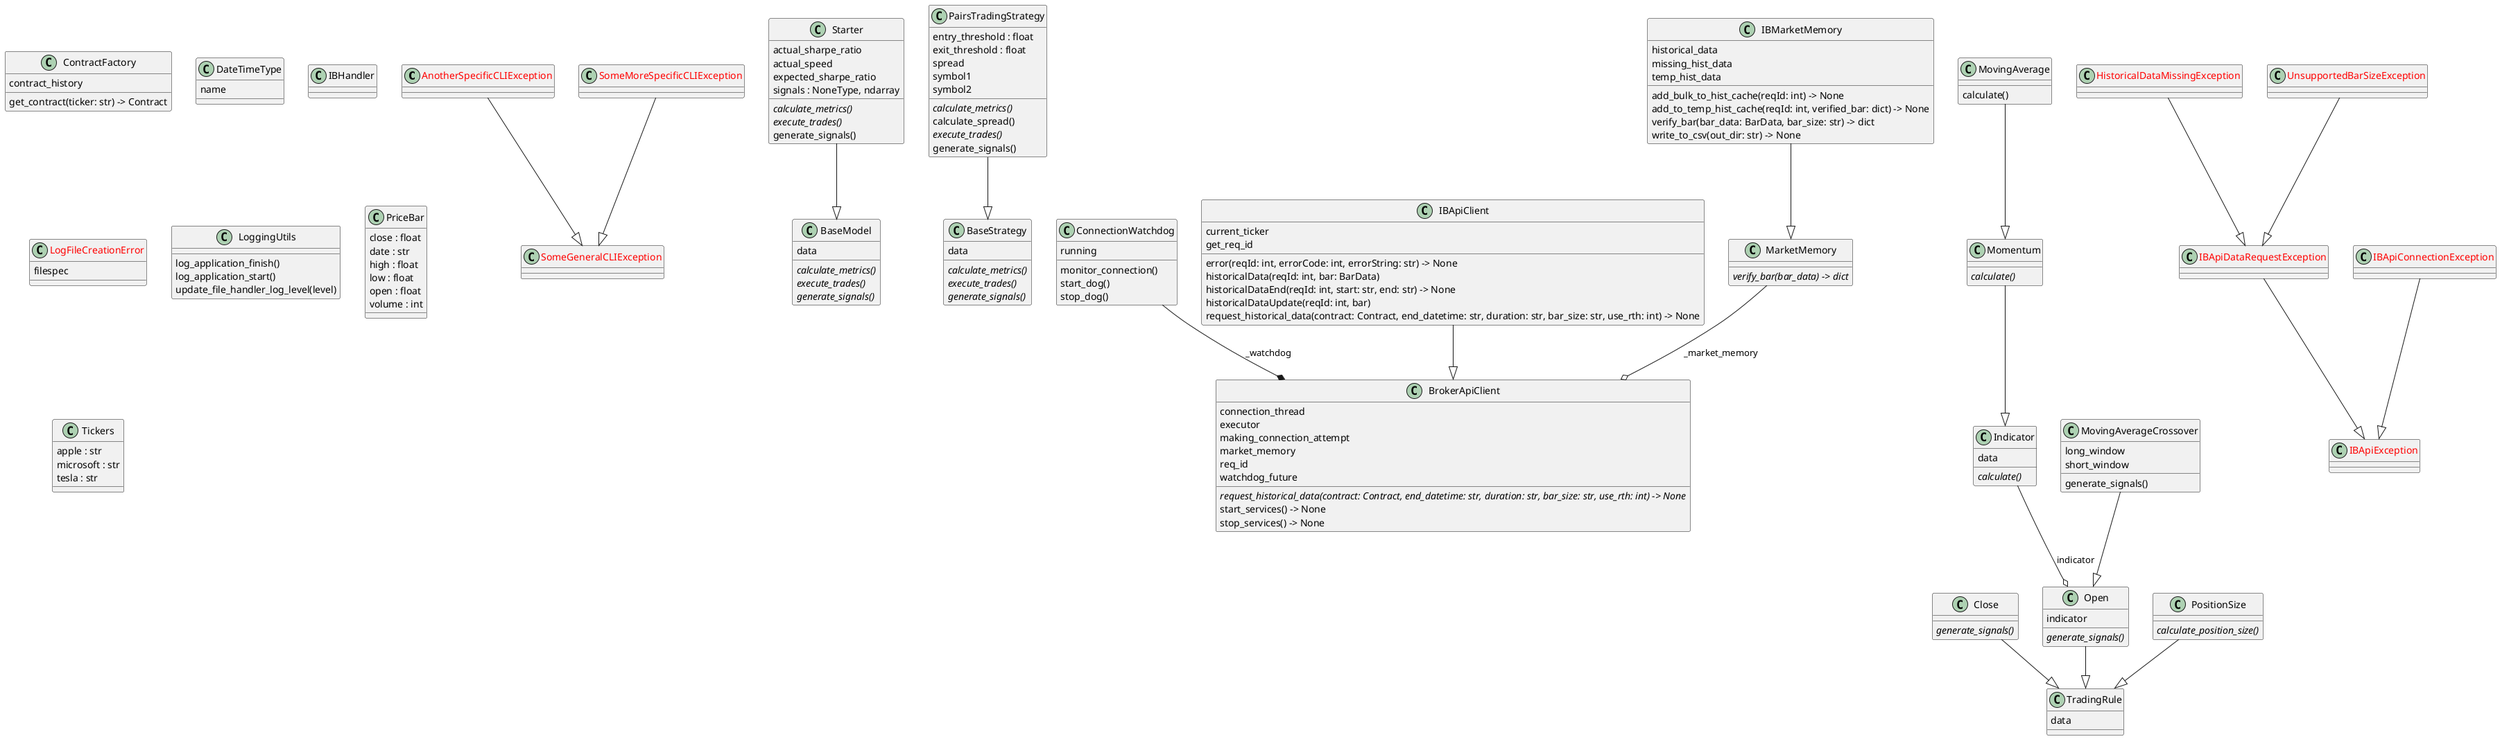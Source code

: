 @startuml classes_marketscout
set namespaceSeparator none
class "<color:red>AnotherSpecificCLIException</color>" as src.utils.cli.cli_exceptions.AnotherSpecificCLIException {
}
class "BaseModel" as src.models.starter.BaseModel {
  data
  {abstract}calculate_metrics()
  {abstract}execute_trades()
  {abstract}generate_signals()
}
class "BaseStrategy" as src.models.strategies.base_strategy.BaseStrategy {
  data
  {abstract}calculate_metrics()
  {abstract}execute_trades()
  {abstract}generate_signals()
}
class "BrokerApiClient" as src.api.brokerage.client.BrokerApiClient {
  connection_thread
  executor
  making_connection_attempt
  market_memory
  req_id
  watchdog_future
  {abstract}request_historical_data(contract: Contract, end_datetime: str, duration: str, bar_size: str, use_rth: int) -> None
  start_services() -> None
  stop_services() -> None
}
class "Close" as src.models.strategies.rule.Close {
  {abstract}generate_signals()
}
class "ConnectionWatchdog" as src.api.ib_utils.ConnectionWatchdog {
  running
  monitor_connection()
  start_dog()
  stop_dog()
}
class "ContractFactory" as src.models.order.ContractFactory {
  contract_history
  get_contract(ticker: str) -> Contract
}
class "DateTimeType" as src.utils.references.DateTimeType {
  name
}
class "<color:red>HistoricalDataMissingException</color>" as src.api.ib_api_exception.HistoricalDataMissingException {
}
class "IBApiClient" as src.api.ib.IBApiClient {
  current_ticker
  get_req_id
  error(reqId: int, errorCode: int, errorString: str) -> None
  historicalData(reqId: int, bar: BarData)
  historicalDataEnd(reqId: int, start: str, end: str) -> None
  historicalDataUpdate(reqId: int, bar)
  request_historical_data(contract: Contract, end_datetime: str, duration: str, bar_size: str, use_rth: int) -> None
}
class "<color:red>IBApiConnectionException</color>" as src.api.ib_api_exception.IBApiConnectionException {
}
class "<color:red>IBApiDataRequestException</color>" as src.api.ib_api_exception.IBApiDataRequestException {
}
class "<color:red>IBApiException</color>" as src.api.ib_api_exception.IBApiException {
}
class "IBHandler" as src.handlers.ib_handler.IBHandler {
}
class "IBMarketMemory" as src.api.ib_utils.IBMarketMemory {
  historical_data
  missing_hist_data
  temp_hist_data
  add_bulk_to_hist_cache(reqId: int) -> None
  add_to_temp_hist_cache(reqId: int, verified_bar: dict) -> None
  verify_bar(bar_data: BarData, bar_size: str) -> dict
  write_to_csv(out_dir: str) -> None
}
class "Indicator" as src.models.indicator.Indicator {
  data
  {abstract}calculate()
}
class "<color:red>LogFileCreationError</color>" as src.utils.logging_utils.LogFileCreationError {
  filespec
}
class "LoggingUtils" as src.utils.logging_utils.LoggingUtils {
  log_application_finish()
  log_application_start()
  update_file_handler_log_level(level)
}
class "MarketMemory" as src.api.ib_utils.MarketMemory {
  {abstract}verify_bar(bar_data) -> dict
}
class "Momentum" as src.models.indicator.Momentum {
  {abstract}calculate()
}
class "MovingAverage" as src.models.indicator.MovingAverage {
  calculate()
}
class "MovingAverageCrossover" as src.models.strategies.rule.MovingAverageCrossover {
  long_window
  short_window
  generate_signals()
}
class "Open" as src.models.strategies.rule.Open {
  indicator
  {abstract}generate_signals()
}
class "PairsTradingStrategy" as src.models.strategies.pairs_trading.PairsTradingStrategy {
  entry_threshold : float
  exit_threshold : float
  spread
  symbol1
  symbol2
  {abstract}calculate_metrics()
  calculate_spread()
  {abstract}execute_trades()
  generate_signals()
}
class "PositionSize" as src.models.strategies.rule.PositionSize {
  {abstract}calculate_position_size()
}
class "PriceBar" as src.utils.references.PriceBar {
  close : float
  date : str
  high : float
  low : float
  open : float
  volume : int
}
class "<color:red>SomeGeneralCLIException</color>" as src.utils.cli.cli_exceptions.SomeGeneralCLIException {
}
class "<color:red>SomeMoreSpecificCLIException</color>" as src.utils.cli.cli_exceptions.SomeMoreSpecificCLIException {
}
class "Starter" as src.models.starter.Starter {
  actual_sharpe_ratio
  actual_speed
  expected_sharpe_ratio
  signals : NoneType, ndarray
  {abstract}calculate_metrics()
  {abstract}execute_trades()
  generate_signals()
}
class "Tickers" as src.utils.references.Tickers {
  apple : str
  microsoft : str
  tesla : str
}
class "TradingRule" as src.models.strategies.rule.TradingRule {
  data
}
class "<color:red>UnsupportedBarSizeException</color>" as src.api.ib_api_exception.UnsupportedBarSizeException {
}
src.api.ib.IBApiClient --|> src.api.brokerage.client.BrokerApiClient
src.api.ib_api_exception.HistoricalDataMissingException --|> src.api.ib_api_exception.IBApiDataRequestException
src.api.ib_api_exception.IBApiConnectionException --|> src.api.ib_api_exception.IBApiException
src.api.ib_api_exception.IBApiDataRequestException --|> src.api.ib_api_exception.IBApiException
src.api.ib_api_exception.UnsupportedBarSizeException --|> src.api.ib_api_exception.IBApiDataRequestException
src.api.ib_utils.IBMarketMemory --|> src.api.ib_utils.MarketMemory
src.models.indicator.Momentum --|> src.models.indicator.Indicator
src.models.indicator.MovingAverage --|> src.models.indicator.Momentum
src.models.starter.Starter --|> src.models.starter.BaseModel
src.models.strategies.pairs_trading.PairsTradingStrategy --|> src.models.strategies.base_strategy.BaseStrategy
src.models.strategies.rule.Close --|> src.models.strategies.rule.TradingRule
src.models.strategies.rule.MovingAverageCrossover --|> src.models.strategies.rule.Open
src.models.strategies.rule.Open --|> src.models.strategies.rule.TradingRule
src.models.strategies.rule.PositionSize --|> src.models.strategies.rule.TradingRule
src.utils.cli.cli_exceptions.AnotherSpecificCLIException --|> src.utils.cli.cli_exceptions.SomeGeneralCLIException
src.utils.cli.cli_exceptions.SomeMoreSpecificCLIException --|> src.utils.cli.cli_exceptions.SomeGeneralCLIException
src.api.ib_utils.ConnectionWatchdog --* src.api.brokerage.client.BrokerApiClient : _watchdog
src.api.ib_utils.MarketMemory --o src.api.brokerage.client.BrokerApiClient : _market_memory
src.models.indicator.Indicator --o src.models.strategies.rule.Open : indicator
@enduml
